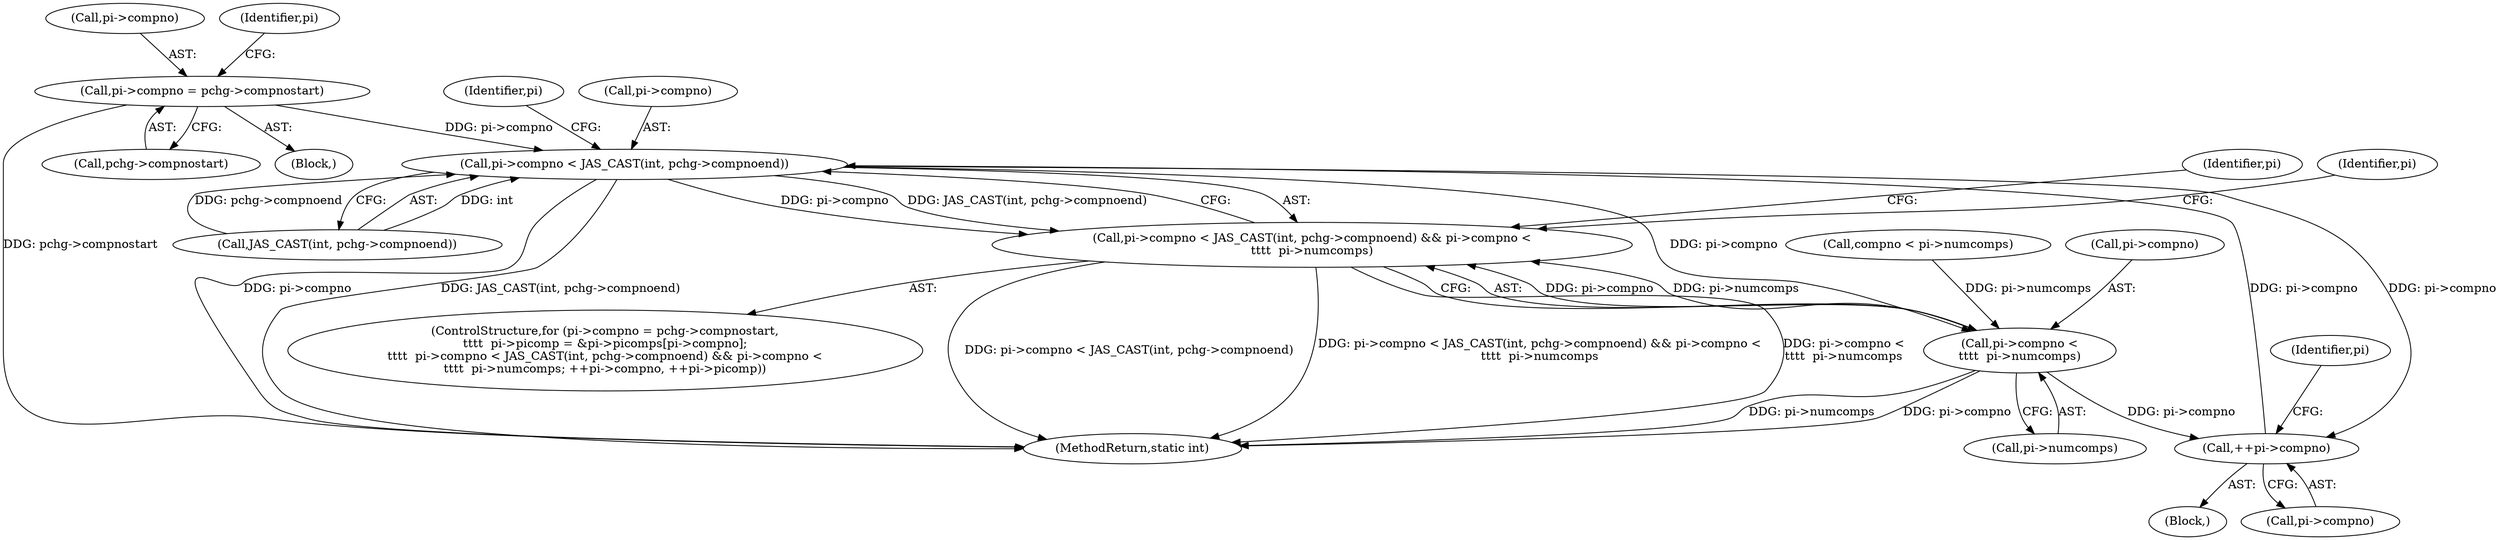 digraph "0_jasper_f25486c3d4aa472fec79150f2c41ed4333395d3d@pointer" {
"1000385" [label="(Call,pi->compno = pchg->compnostart)"];
"1000405" [label="(Call,pi->compno < JAS_CAST(int, pchg->compnoend))"];
"1000404" [label="(Call,pi->compno < JAS_CAST(int, pchg->compnoend) && pi->compno <\n\t\t\t\t  pi->numcomps)"];
"1000414" [label="(Call,pi->compno <\n\t\t\t\t  pi->numcomps)"];
"1000422" [label="(Call,++pi->compno)"];
"1000385" [label="(Call,pi->compno = pchg->compnostart)"];
"1000409" [label="(Call,JAS_CAST(int, pchg->compnoend))"];
"1000389" [label="(Call,pchg->compnostart)"];
"1000416" [label="(Identifier,pi)"];
"1000383" [label="(ControlStructure,for (pi->compno = pchg->compnostart,\n\t\t\t\t  pi->picomp = &pi->picomps[pi->compno];\n\t\t\t\t  pi->compno < JAS_CAST(int, pchg->compnoend) && pi->compno <\n\t\t\t\t  pi->numcomps; ++pi->compno, ++pi->picomp))"];
"1000406" [label="(Call,pi->compno)"];
"1000152" [label="(Call,compno < pi->numcomps)"];
"1000386" [label="(Call,pi->compno)"];
"1000418" [label="(Call,pi->numcomps)"];
"1000369" [label="(Identifier,pi)"];
"1000415" [label="(Call,pi->compno)"];
"1000428" [label="(Identifier,pi)"];
"1000405" [label="(Call,pi->compno < JAS_CAST(int, pchg->compnoend))"];
"1000384" [label="(Block,)"];
"1000716" [label="(MethodReturn,static int)"];
"1000421" [label="(Block,)"];
"1000434" [label="(Identifier,pi)"];
"1000422" [label="(Call,++pi->compno)"];
"1000394" [label="(Identifier,pi)"];
"1000404" [label="(Call,pi->compno < JAS_CAST(int, pchg->compnoend) && pi->compno <\n\t\t\t\t  pi->numcomps)"];
"1000423" [label="(Call,pi->compno)"];
"1000414" [label="(Call,pi->compno <\n\t\t\t\t  pi->numcomps)"];
"1000385" -> "1000384"  [label="AST: "];
"1000385" -> "1000389"  [label="CFG: "];
"1000386" -> "1000385"  [label="AST: "];
"1000389" -> "1000385"  [label="AST: "];
"1000394" -> "1000385"  [label="CFG: "];
"1000385" -> "1000716"  [label="DDG: pchg->compnostart"];
"1000385" -> "1000405"  [label="DDG: pi->compno"];
"1000405" -> "1000404"  [label="AST: "];
"1000405" -> "1000409"  [label="CFG: "];
"1000406" -> "1000405"  [label="AST: "];
"1000409" -> "1000405"  [label="AST: "];
"1000416" -> "1000405"  [label="CFG: "];
"1000404" -> "1000405"  [label="CFG: "];
"1000405" -> "1000716"  [label="DDG: JAS_CAST(int, pchg->compnoend)"];
"1000405" -> "1000716"  [label="DDG: pi->compno"];
"1000405" -> "1000404"  [label="DDG: pi->compno"];
"1000405" -> "1000404"  [label="DDG: JAS_CAST(int, pchg->compnoend)"];
"1000422" -> "1000405"  [label="DDG: pi->compno"];
"1000409" -> "1000405"  [label="DDG: int"];
"1000409" -> "1000405"  [label="DDG: pchg->compnoend"];
"1000405" -> "1000414"  [label="DDG: pi->compno"];
"1000405" -> "1000422"  [label="DDG: pi->compno"];
"1000404" -> "1000383"  [label="AST: "];
"1000404" -> "1000414"  [label="CFG: "];
"1000414" -> "1000404"  [label="AST: "];
"1000434" -> "1000404"  [label="CFG: "];
"1000369" -> "1000404"  [label="CFG: "];
"1000404" -> "1000716"  [label="DDG: pi->compno < JAS_CAST(int, pchg->compnoend)"];
"1000404" -> "1000716"  [label="DDG: pi->compno < JAS_CAST(int, pchg->compnoend) && pi->compno <\n\t\t\t\t  pi->numcomps"];
"1000404" -> "1000716"  [label="DDG: pi->compno <\n\t\t\t\t  pi->numcomps"];
"1000414" -> "1000404"  [label="DDG: pi->compno"];
"1000414" -> "1000404"  [label="DDG: pi->numcomps"];
"1000414" -> "1000418"  [label="CFG: "];
"1000415" -> "1000414"  [label="AST: "];
"1000418" -> "1000414"  [label="AST: "];
"1000414" -> "1000716"  [label="DDG: pi->numcomps"];
"1000414" -> "1000716"  [label="DDG: pi->compno"];
"1000152" -> "1000414"  [label="DDG: pi->numcomps"];
"1000414" -> "1000422"  [label="DDG: pi->compno"];
"1000422" -> "1000421"  [label="AST: "];
"1000422" -> "1000423"  [label="CFG: "];
"1000423" -> "1000422"  [label="AST: "];
"1000428" -> "1000422"  [label="CFG: "];
}
